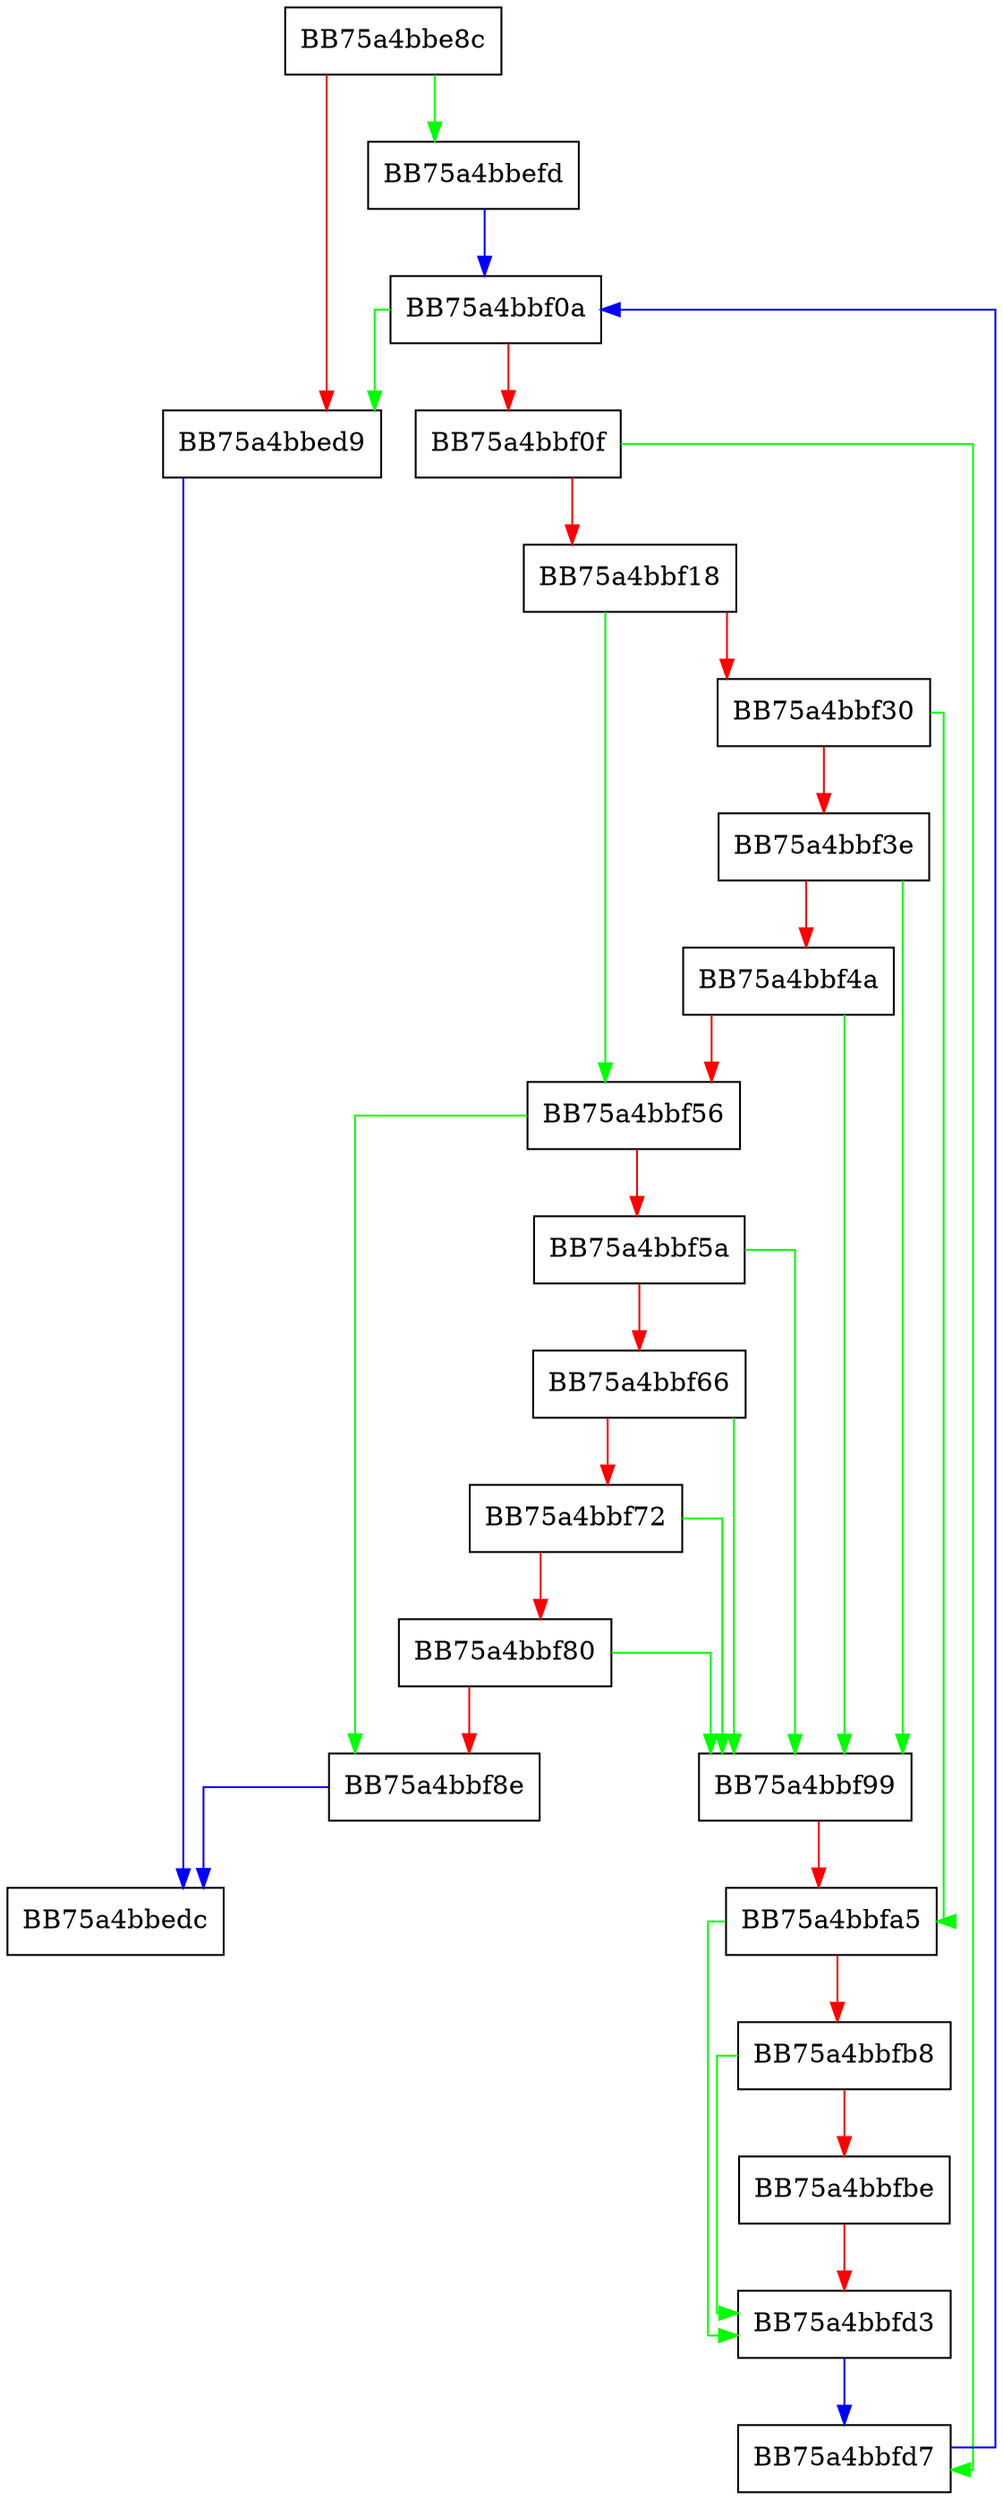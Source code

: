 digraph CheckBmStartupActions {
  node [shape="box"];
  graph [splines=ortho];
  BB75a4bbe8c -> BB75a4bbefd [color="green"];
  BB75a4bbe8c -> BB75a4bbed9 [color="red"];
  BB75a4bbed9 -> BB75a4bbedc [color="blue"];
  BB75a4bbefd -> BB75a4bbf0a [color="blue"];
  BB75a4bbf0a -> BB75a4bbed9 [color="green"];
  BB75a4bbf0a -> BB75a4bbf0f [color="red"];
  BB75a4bbf0f -> BB75a4bbfd7 [color="green"];
  BB75a4bbf0f -> BB75a4bbf18 [color="red"];
  BB75a4bbf18 -> BB75a4bbf56 [color="green"];
  BB75a4bbf18 -> BB75a4bbf30 [color="red"];
  BB75a4bbf30 -> BB75a4bbfa5 [color="green"];
  BB75a4bbf30 -> BB75a4bbf3e [color="red"];
  BB75a4bbf3e -> BB75a4bbf99 [color="green"];
  BB75a4bbf3e -> BB75a4bbf4a [color="red"];
  BB75a4bbf4a -> BB75a4bbf99 [color="green"];
  BB75a4bbf4a -> BB75a4bbf56 [color="red"];
  BB75a4bbf56 -> BB75a4bbf8e [color="green"];
  BB75a4bbf56 -> BB75a4bbf5a [color="red"];
  BB75a4bbf5a -> BB75a4bbf99 [color="green"];
  BB75a4bbf5a -> BB75a4bbf66 [color="red"];
  BB75a4bbf66 -> BB75a4bbf99 [color="green"];
  BB75a4bbf66 -> BB75a4bbf72 [color="red"];
  BB75a4bbf72 -> BB75a4bbf99 [color="green"];
  BB75a4bbf72 -> BB75a4bbf80 [color="red"];
  BB75a4bbf80 -> BB75a4bbf99 [color="green"];
  BB75a4bbf80 -> BB75a4bbf8e [color="red"];
  BB75a4bbf8e -> BB75a4bbedc [color="blue"];
  BB75a4bbf99 -> BB75a4bbfa5 [color="red"];
  BB75a4bbfa5 -> BB75a4bbfd3 [color="green"];
  BB75a4bbfa5 -> BB75a4bbfb8 [color="red"];
  BB75a4bbfb8 -> BB75a4bbfd3 [color="green"];
  BB75a4bbfb8 -> BB75a4bbfbe [color="red"];
  BB75a4bbfbe -> BB75a4bbfd3 [color="red"];
  BB75a4bbfd3 -> BB75a4bbfd7 [color="blue"];
  BB75a4bbfd7 -> BB75a4bbf0a [color="blue"];
}